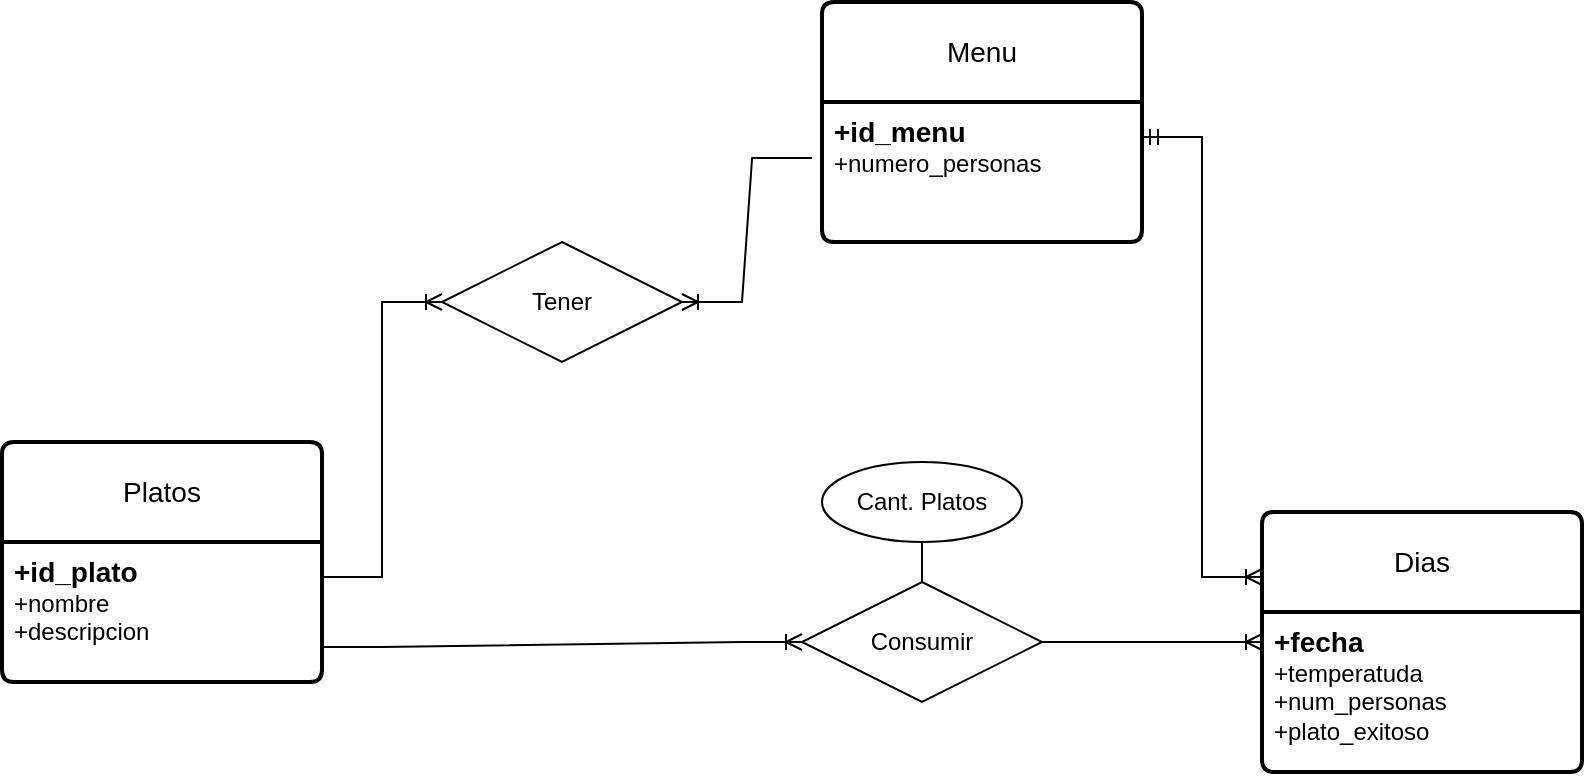 <mxfile version="22.0.4" type="github">
  <diagram id="R2lEEEUBdFMjLlhIrx00" name="Page-1">
    <mxGraphModel dx="2870" dy="783" grid="1" gridSize="10" guides="1" tooltips="1" connect="1" arrows="1" fold="1" page="1" pageScale="1" pageWidth="850" pageHeight="1100" math="0" shadow="0" extFonts="Permanent Marker^https://fonts.googleapis.com/css?family=Permanent+Marker">
      <root>
        <mxCell id="0" />
        <mxCell id="1" parent="0" />
        <mxCell id="lavQlaf5K3k3yDDHc6R4-1" value="Menu" style="swimlane;childLayout=stackLayout;horizontal=1;startSize=50;horizontalStack=0;rounded=1;fontSize=14;fontStyle=0;strokeWidth=2;resizeParent=0;resizeLast=1;shadow=0;dashed=0;align=center;arcSize=4;whiteSpace=wrap;html=1;" parent="1" vertex="1">
          <mxGeometry x="340" y="50" width="160" height="120" as="geometry" />
        </mxCell>
        <mxCell id="lavQlaf5K3k3yDDHc6R4-2" value="&lt;font style=&quot;font-size: 14px;&quot;&gt;&lt;b&gt;+id_menu&lt;/b&gt;&lt;/font&gt;&lt;br&gt;+numero_personas" style="align=left;strokeColor=none;fillColor=none;spacingLeft=4;fontSize=12;verticalAlign=top;resizable=0;rotatable=0;part=1;html=1;" parent="lavQlaf5K3k3yDDHc6R4-1" vertex="1">
          <mxGeometry y="50" width="160" height="70" as="geometry" />
        </mxCell>
        <mxCell id="lavQlaf5K3k3yDDHc6R4-3" value="Tener" style="shape=rhombus;perimeter=rhombusPerimeter;whiteSpace=wrap;html=1;align=center;" parent="1" vertex="1">
          <mxGeometry x="150" y="170" width="120" height="60" as="geometry" />
        </mxCell>
        <mxCell id="lavQlaf5K3k3yDDHc6R4-4" value="Platos" style="swimlane;childLayout=stackLayout;horizontal=1;startSize=50;horizontalStack=0;rounded=1;fontSize=14;fontStyle=0;strokeWidth=2;resizeParent=0;resizeLast=1;shadow=0;dashed=0;align=center;arcSize=4;whiteSpace=wrap;html=1;" parent="1" vertex="1">
          <mxGeometry x="-70" y="270" width="160" height="120" as="geometry" />
        </mxCell>
        <mxCell id="lavQlaf5K3k3yDDHc6R4-5" value="&lt;font style=&quot;font-size: 14px;&quot;&gt;&lt;b&gt;+id_plato&lt;/b&gt;&lt;/font&gt;&lt;br&gt;+nombre&lt;br&gt;+descripcion" style="align=left;strokeColor=none;fillColor=none;spacingLeft=4;fontSize=12;verticalAlign=top;resizable=0;rotatable=0;part=1;html=1;" parent="lavQlaf5K3k3yDDHc6R4-4" vertex="1">
          <mxGeometry y="50" width="160" height="70" as="geometry" />
        </mxCell>
        <mxCell id="lavQlaf5K3k3yDDHc6R4-6" value="Dias" style="swimlane;childLayout=stackLayout;horizontal=1;startSize=50;horizontalStack=0;rounded=1;fontSize=14;fontStyle=0;strokeWidth=2;resizeParent=0;resizeLast=1;shadow=0;dashed=0;align=center;arcSize=4;whiteSpace=wrap;html=1;" parent="1" vertex="1">
          <mxGeometry x="560" y="305" width="160" height="130" as="geometry" />
        </mxCell>
        <mxCell id="lavQlaf5K3k3yDDHc6R4-7" value="&lt;font style=&quot;font-size: 14px;&quot;&gt;&lt;b&gt;+fecha&lt;br&gt;&lt;/b&gt;&lt;/font&gt;+temperatuda&lt;br&gt;+num_personas&lt;br&gt;+plato_exitoso" style="align=left;strokeColor=none;fillColor=none;spacingLeft=4;fontSize=12;verticalAlign=top;resizable=0;rotatable=0;part=1;html=1;" parent="lavQlaf5K3k3yDDHc6R4-6" vertex="1">
          <mxGeometry y="50" width="160" height="80" as="geometry" />
        </mxCell>
        <mxCell id="lavQlaf5K3k3yDDHc6R4-9" value="Consumir" style="shape=rhombus;perimeter=rhombusPerimeter;whiteSpace=wrap;html=1;align=center;" parent="1" vertex="1">
          <mxGeometry x="330" y="340" width="120" height="60" as="geometry" />
        </mxCell>
        <mxCell id="lavQlaf5K3k3yDDHc6R4-13" value="Cant. Platos" style="ellipse;whiteSpace=wrap;html=1;align=center;" parent="1" vertex="1">
          <mxGeometry x="340" y="280" width="100" height="40" as="geometry" />
        </mxCell>
        <mxCell id="lavQlaf5K3k3yDDHc6R4-15" value="" style="edgeStyle=entityRelationEdgeStyle;fontSize=12;html=1;endArrow=ERoneToMany;rounded=0;exitX=-0.031;exitY=0.4;exitDx=0;exitDy=0;entryX=1;entryY=0.5;entryDx=0;entryDy=0;exitPerimeter=0;" parent="1" source="lavQlaf5K3k3yDDHc6R4-2" target="lavQlaf5K3k3yDDHc6R4-3" edge="1">
          <mxGeometry width="100" height="100" relative="1" as="geometry">
            <mxPoint x="260" y="190" as="sourcePoint" />
            <mxPoint x="360" y="90" as="targetPoint" />
          </mxGeometry>
        </mxCell>
        <mxCell id="lavQlaf5K3k3yDDHc6R4-16" value="" style="edgeStyle=entityRelationEdgeStyle;fontSize=12;html=1;endArrow=ERoneToMany;rounded=0;exitX=1;exitY=0.25;exitDx=0;exitDy=0;entryX=0;entryY=0.5;entryDx=0;entryDy=0;" parent="1" source="lavQlaf5K3k3yDDHc6R4-5" target="lavQlaf5K3k3yDDHc6R4-3" edge="1">
          <mxGeometry width="100" height="100" relative="1" as="geometry">
            <mxPoint x="330" y="210" as="sourcePoint" />
            <mxPoint x="320" y="270" as="targetPoint" />
          </mxGeometry>
        </mxCell>
        <mxCell id="lavQlaf5K3k3yDDHc6R4-17" value="" style="edgeStyle=entityRelationEdgeStyle;fontSize=12;html=1;endArrow=ERoneToMany;rounded=0;entryX=0;entryY=0.5;entryDx=0;entryDy=0;exitX=1;exitY=0.75;exitDx=0;exitDy=0;" parent="1" source="lavQlaf5K3k3yDDHc6R4-5" target="lavQlaf5K3k3yDDHc6R4-9" edge="1">
          <mxGeometry width="100" height="100" relative="1" as="geometry">
            <mxPoint x="80" y="370" as="sourcePoint" />
            <mxPoint x="310" y="430" as="targetPoint" />
          </mxGeometry>
        </mxCell>
        <mxCell id="lavQlaf5K3k3yDDHc6R4-18" value="" style="edgeStyle=entityRelationEdgeStyle;fontSize=12;html=1;endArrow=ERoneToMany;rounded=0;entryX=0;entryY=0.5;entryDx=0;entryDy=0;exitX=1;exitY=0.5;exitDx=0;exitDy=0;" parent="1" source="lavQlaf5K3k3yDDHc6R4-9" target="lavQlaf5K3k3yDDHc6R4-6" edge="1">
          <mxGeometry width="100" height="100" relative="1" as="geometry">
            <mxPoint x="530" y="470" as="sourcePoint" />
            <mxPoint x="480" y="420" as="targetPoint" />
            <Array as="points">
              <mxPoint x="510" y="540" />
            </Array>
          </mxGeometry>
        </mxCell>
        <mxCell id="lavQlaf5K3k3yDDHc6R4-19" value="" style="endArrow=none;html=1;rounded=0;exitX=0.5;exitY=1;exitDx=0;exitDy=0;entryX=0.5;entryY=0;entryDx=0;entryDy=0;" parent="1" source="lavQlaf5K3k3yDDHc6R4-13" target="lavQlaf5K3k3yDDHc6R4-9" edge="1">
          <mxGeometry relative="1" as="geometry">
            <mxPoint x="490" y="250" as="sourcePoint" />
            <mxPoint x="650" y="250" as="targetPoint" />
          </mxGeometry>
        </mxCell>
        <mxCell id="lavQlaf5K3k3yDDHc6R4-21" value="" style="edgeStyle=entityRelationEdgeStyle;fontSize=12;html=1;endArrow=ERoneToMany;startArrow=ERmandOne;rounded=0;entryX=0;entryY=0.25;entryDx=0;entryDy=0;exitX=1;exitY=0.25;exitDx=0;exitDy=0;" parent="1" source="lavQlaf5K3k3yDDHc6R4-2" target="lavQlaf5K3k3yDDHc6R4-6" edge="1">
          <mxGeometry width="100" height="100" relative="1" as="geometry">
            <mxPoint x="490" y="150" as="sourcePoint" />
            <mxPoint x="590" y="50" as="targetPoint" />
          </mxGeometry>
        </mxCell>
      </root>
    </mxGraphModel>
  </diagram>
</mxfile>
